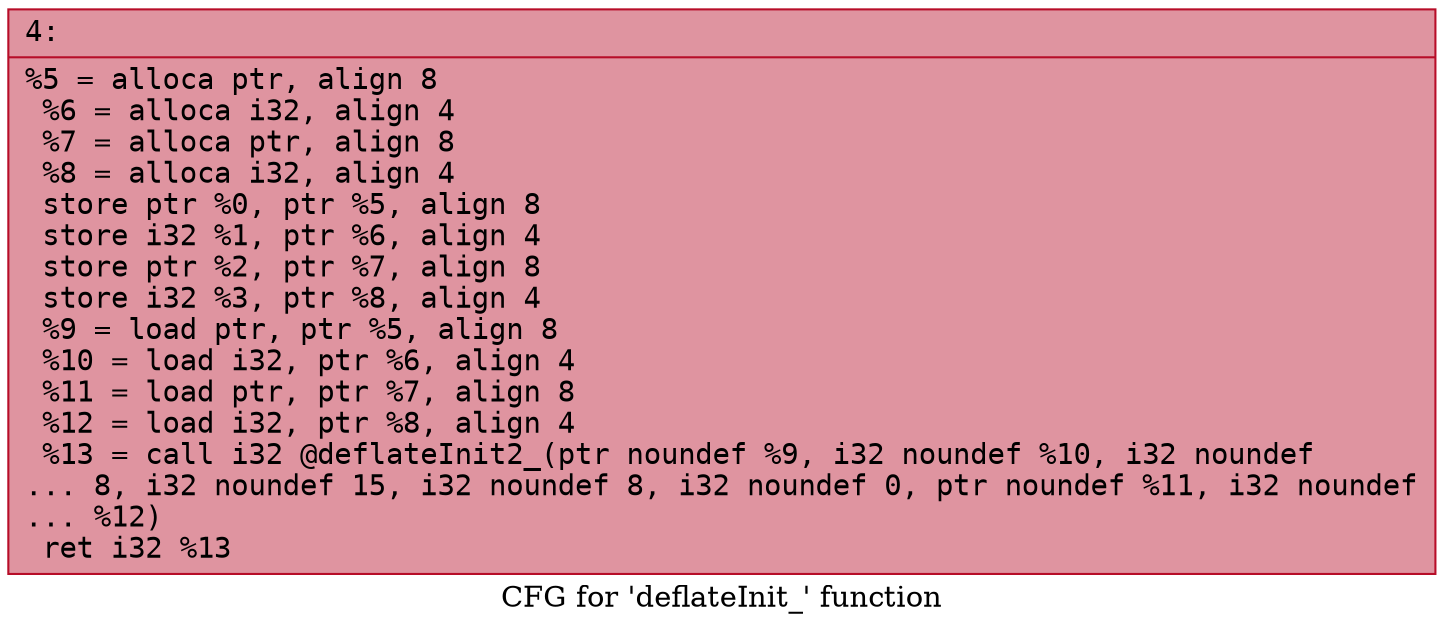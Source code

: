 digraph "CFG for 'deflateInit_' function" {
	label="CFG for 'deflateInit_' function";

	Node0x600000a26170 [shape=record,color="#b70d28ff", style=filled, fillcolor="#b70d2870" fontname="Courier",label="{4:\l|  %5 = alloca ptr, align 8\l  %6 = alloca i32, align 4\l  %7 = alloca ptr, align 8\l  %8 = alloca i32, align 4\l  store ptr %0, ptr %5, align 8\l  store i32 %1, ptr %6, align 4\l  store ptr %2, ptr %7, align 8\l  store i32 %3, ptr %8, align 4\l  %9 = load ptr, ptr %5, align 8\l  %10 = load i32, ptr %6, align 4\l  %11 = load ptr, ptr %7, align 8\l  %12 = load i32, ptr %8, align 4\l  %13 = call i32 @deflateInit2_(ptr noundef %9, i32 noundef %10, i32 noundef\l... 8, i32 noundef 15, i32 noundef 8, i32 noundef 0, ptr noundef %11, i32 noundef\l... %12)\l  ret i32 %13\l}"];
}
